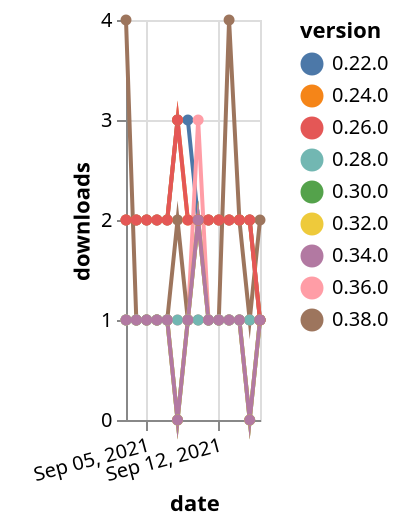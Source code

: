 {"$schema": "https://vega.github.io/schema/vega-lite/v5.json", "description": "A simple bar chart with embedded data.", "data": {"values": [{"date": "2021-09-03", "total": 2554, "delta": 2, "version": "0.22.0"}, {"date": "2021-09-04", "total": 2556, "delta": 2, "version": "0.22.0"}, {"date": "2021-09-05", "total": 2558, "delta": 2, "version": "0.22.0"}, {"date": "2021-09-06", "total": 2560, "delta": 2, "version": "0.22.0"}, {"date": "2021-09-07", "total": 2562, "delta": 2, "version": "0.22.0"}, {"date": "2021-09-08", "total": 2565, "delta": 3, "version": "0.22.0"}, {"date": "2021-09-09", "total": 2568, "delta": 3, "version": "0.22.0"}, {"date": "2021-09-10", "total": 2570, "delta": 2, "version": "0.22.0"}, {"date": "2021-09-11", "total": 2572, "delta": 2, "version": "0.22.0"}, {"date": "2021-09-12", "total": 2574, "delta": 2, "version": "0.22.0"}, {"date": "2021-09-13", "total": 2576, "delta": 2, "version": "0.22.0"}, {"date": "2021-09-14", "total": 2578, "delta": 2, "version": "0.22.0"}, {"date": "2021-09-15", "total": 2580, "delta": 2, "version": "0.22.0"}, {"date": "2021-09-16", "total": 2581, "delta": 1, "version": "0.22.0"}, {"date": "2021-09-03", "total": 177, "delta": 1, "version": "0.30.0"}, {"date": "2021-09-04", "total": 178, "delta": 1, "version": "0.30.0"}, {"date": "2021-09-05", "total": 179, "delta": 1, "version": "0.30.0"}, {"date": "2021-09-06", "total": 180, "delta": 1, "version": "0.30.0"}, {"date": "2021-09-07", "total": 181, "delta": 1, "version": "0.30.0"}, {"date": "2021-09-08", "total": 181, "delta": 0, "version": "0.30.0"}, {"date": "2021-09-09", "total": 182, "delta": 1, "version": "0.30.0"}, {"date": "2021-09-10", "total": 184, "delta": 2, "version": "0.30.0"}, {"date": "2021-09-11", "total": 185, "delta": 1, "version": "0.30.0"}, {"date": "2021-09-12", "total": 186, "delta": 1, "version": "0.30.0"}, {"date": "2021-09-13", "total": 187, "delta": 1, "version": "0.30.0"}, {"date": "2021-09-14", "total": 188, "delta": 1, "version": "0.30.0"}, {"date": "2021-09-15", "total": 188, "delta": 0, "version": "0.30.0"}, {"date": "2021-09-16", "total": 189, "delta": 1, "version": "0.30.0"}, {"date": "2021-09-03", "total": 171, "delta": 1, "version": "0.36.0"}, {"date": "2021-09-04", "total": 172, "delta": 1, "version": "0.36.0"}, {"date": "2021-09-05", "total": 173, "delta": 1, "version": "0.36.0"}, {"date": "2021-09-06", "total": 174, "delta": 1, "version": "0.36.0"}, {"date": "2021-09-07", "total": 175, "delta": 1, "version": "0.36.0"}, {"date": "2021-09-08", "total": 176, "delta": 1, "version": "0.36.0"}, {"date": "2021-09-09", "total": 177, "delta": 1, "version": "0.36.0"}, {"date": "2021-09-10", "total": 180, "delta": 3, "version": "0.36.0"}, {"date": "2021-09-11", "total": 181, "delta": 1, "version": "0.36.0"}, {"date": "2021-09-12", "total": 182, "delta": 1, "version": "0.36.0"}, {"date": "2021-09-13", "total": 183, "delta": 1, "version": "0.36.0"}, {"date": "2021-09-14", "total": 184, "delta": 1, "version": "0.36.0"}, {"date": "2021-09-15", "total": 185, "delta": 1, "version": "0.36.0"}, {"date": "2021-09-16", "total": 186, "delta": 1, "version": "0.36.0"}, {"date": "2021-09-03", "total": 120, "delta": 4, "version": "0.38.0"}, {"date": "2021-09-04", "total": 121, "delta": 1, "version": "0.38.0"}, {"date": "2021-09-05", "total": 122, "delta": 1, "version": "0.38.0"}, {"date": "2021-09-06", "total": 123, "delta": 1, "version": "0.38.0"}, {"date": "2021-09-07", "total": 124, "delta": 1, "version": "0.38.0"}, {"date": "2021-09-08", "total": 126, "delta": 2, "version": "0.38.0"}, {"date": "2021-09-09", "total": 127, "delta": 1, "version": "0.38.0"}, {"date": "2021-09-10", "total": 128, "delta": 1, "version": "0.38.0"}, {"date": "2021-09-11", "total": 129, "delta": 1, "version": "0.38.0"}, {"date": "2021-09-12", "total": 130, "delta": 1, "version": "0.38.0"}, {"date": "2021-09-13", "total": 134, "delta": 4, "version": "0.38.0"}, {"date": "2021-09-14", "total": 136, "delta": 2, "version": "0.38.0"}, {"date": "2021-09-15", "total": 137, "delta": 1, "version": "0.38.0"}, {"date": "2021-09-16", "total": 139, "delta": 2, "version": "0.38.0"}, {"date": "2021-09-03", "total": 179, "delta": 1, "version": "0.32.0"}, {"date": "2021-09-04", "total": 180, "delta": 1, "version": "0.32.0"}, {"date": "2021-09-05", "total": 181, "delta": 1, "version": "0.32.0"}, {"date": "2021-09-06", "total": 182, "delta": 1, "version": "0.32.0"}, {"date": "2021-09-07", "total": 183, "delta": 1, "version": "0.32.0"}, {"date": "2021-09-08", "total": 183, "delta": 0, "version": "0.32.0"}, {"date": "2021-09-09", "total": 184, "delta": 1, "version": "0.32.0"}, {"date": "2021-09-10", "total": 186, "delta": 2, "version": "0.32.0"}, {"date": "2021-09-11", "total": 187, "delta": 1, "version": "0.32.0"}, {"date": "2021-09-12", "total": 188, "delta": 1, "version": "0.32.0"}, {"date": "2021-09-13", "total": 189, "delta": 1, "version": "0.32.0"}, {"date": "2021-09-14", "total": 190, "delta": 1, "version": "0.32.0"}, {"date": "2021-09-15", "total": 190, "delta": 0, "version": "0.32.0"}, {"date": "2021-09-16", "total": 191, "delta": 1, "version": "0.32.0"}, {"date": "2021-09-03", "total": 2911, "delta": 2, "version": "0.24.0"}, {"date": "2021-09-04", "total": 2913, "delta": 2, "version": "0.24.0"}, {"date": "2021-09-05", "total": 2915, "delta": 2, "version": "0.24.0"}, {"date": "2021-09-06", "total": 2917, "delta": 2, "version": "0.24.0"}, {"date": "2021-09-07", "total": 2919, "delta": 2, "version": "0.24.0"}, {"date": "2021-09-08", "total": 2922, "delta": 3, "version": "0.24.0"}, {"date": "2021-09-09", "total": 2924, "delta": 2, "version": "0.24.0"}, {"date": "2021-09-10", "total": 2926, "delta": 2, "version": "0.24.0"}, {"date": "2021-09-11", "total": 2928, "delta": 2, "version": "0.24.0"}, {"date": "2021-09-12", "total": 2930, "delta": 2, "version": "0.24.0"}, {"date": "2021-09-13", "total": 2932, "delta": 2, "version": "0.24.0"}, {"date": "2021-09-14", "total": 2934, "delta": 2, "version": "0.24.0"}, {"date": "2021-09-15", "total": 2936, "delta": 2, "version": "0.24.0"}, {"date": "2021-09-16", "total": 2937, "delta": 1, "version": "0.24.0"}, {"date": "2021-09-03", "total": 364, "delta": 1, "version": "0.28.0"}, {"date": "2021-09-04", "total": 365, "delta": 1, "version": "0.28.0"}, {"date": "2021-09-05", "total": 366, "delta": 1, "version": "0.28.0"}, {"date": "2021-09-06", "total": 367, "delta": 1, "version": "0.28.0"}, {"date": "2021-09-07", "total": 368, "delta": 1, "version": "0.28.0"}, {"date": "2021-09-08", "total": 369, "delta": 1, "version": "0.28.0"}, {"date": "2021-09-09", "total": 370, "delta": 1, "version": "0.28.0"}, {"date": "2021-09-10", "total": 371, "delta": 1, "version": "0.28.0"}, {"date": "2021-09-11", "total": 372, "delta": 1, "version": "0.28.0"}, {"date": "2021-09-12", "total": 373, "delta": 1, "version": "0.28.0"}, {"date": "2021-09-13", "total": 374, "delta": 1, "version": "0.28.0"}, {"date": "2021-09-14", "total": 375, "delta": 1, "version": "0.28.0"}, {"date": "2021-09-15", "total": 376, "delta": 1, "version": "0.28.0"}, {"date": "2021-09-16", "total": 377, "delta": 1, "version": "0.28.0"}, {"date": "2021-09-03", "total": 2355, "delta": 2, "version": "0.26.0"}, {"date": "2021-09-04", "total": 2357, "delta": 2, "version": "0.26.0"}, {"date": "2021-09-05", "total": 2359, "delta": 2, "version": "0.26.0"}, {"date": "2021-09-06", "total": 2361, "delta": 2, "version": "0.26.0"}, {"date": "2021-09-07", "total": 2363, "delta": 2, "version": "0.26.0"}, {"date": "2021-09-08", "total": 2366, "delta": 3, "version": "0.26.0"}, {"date": "2021-09-09", "total": 2368, "delta": 2, "version": "0.26.0"}, {"date": "2021-09-10", "total": 2370, "delta": 2, "version": "0.26.0"}, {"date": "2021-09-11", "total": 2372, "delta": 2, "version": "0.26.0"}, {"date": "2021-09-12", "total": 2374, "delta": 2, "version": "0.26.0"}, {"date": "2021-09-13", "total": 2376, "delta": 2, "version": "0.26.0"}, {"date": "2021-09-14", "total": 2378, "delta": 2, "version": "0.26.0"}, {"date": "2021-09-15", "total": 2380, "delta": 2, "version": "0.26.0"}, {"date": "2021-09-16", "total": 2381, "delta": 1, "version": "0.26.0"}, {"date": "2021-09-03", "total": 150, "delta": 1, "version": "0.34.0"}, {"date": "2021-09-04", "total": 151, "delta": 1, "version": "0.34.0"}, {"date": "2021-09-05", "total": 152, "delta": 1, "version": "0.34.0"}, {"date": "2021-09-06", "total": 153, "delta": 1, "version": "0.34.0"}, {"date": "2021-09-07", "total": 154, "delta": 1, "version": "0.34.0"}, {"date": "2021-09-08", "total": 154, "delta": 0, "version": "0.34.0"}, {"date": "2021-09-09", "total": 155, "delta": 1, "version": "0.34.0"}, {"date": "2021-09-10", "total": 157, "delta": 2, "version": "0.34.0"}, {"date": "2021-09-11", "total": 158, "delta": 1, "version": "0.34.0"}, {"date": "2021-09-12", "total": 159, "delta": 1, "version": "0.34.0"}, {"date": "2021-09-13", "total": 160, "delta": 1, "version": "0.34.0"}, {"date": "2021-09-14", "total": 161, "delta": 1, "version": "0.34.0"}, {"date": "2021-09-15", "total": 161, "delta": 0, "version": "0.34.0"}, {"date": "2021-09-16", "total": 162, "delta": 1, "version": "0.34.0"}]}, "width": "container", "mark": {"type": "line", "point": {"filled": true}}, "encoding": {"x": {"field": "date", "type": "temporal", "timeUnit": "yearmonthdate", "title": "date", "axis": {"labelAngle": -15}}, "y": {"field": "delta", "type": "quantitative", "title": "downloads"}, "color": {"field": "version", "type": "nominal"}, "tooltip": {"field": "delta"}}}